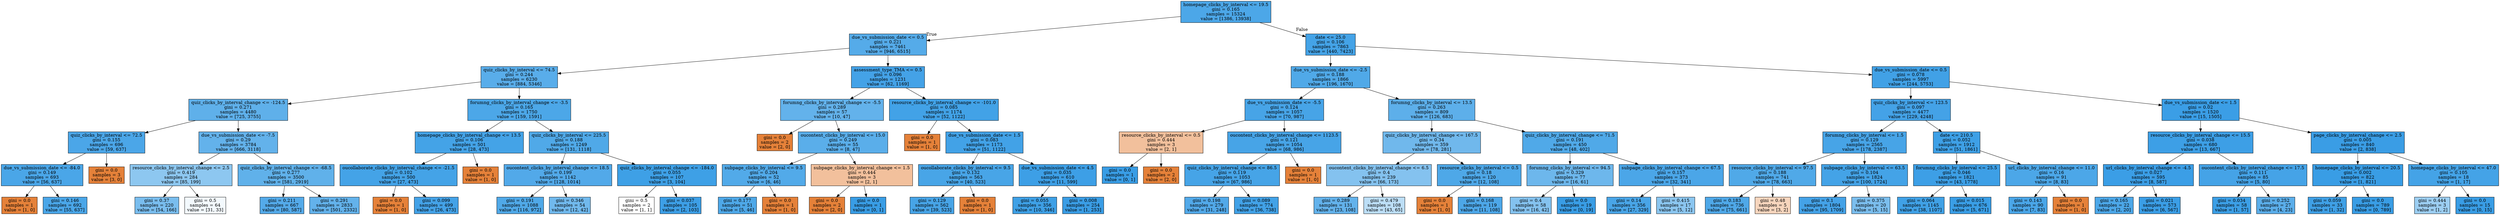 digraph Tree {
node [shape=box, style="filled", color="black"] ;
0 [label="homepage_clicks_by_interval <= 19.5\ngini = 0.165\nsamples = 15324\nvalue = [1386, 13938]", fillcolor="#399de5e6"] ;
1 [label="due_vs_submission_date <= 0.5\ngini = 0.221\nsamples = 7461\nvalue = [946, 6515]", fillcolor="#399de5da"] ;
0 -> 1 [labeldistance=2.5, labelangle=45, headlabel="True"] ;
2 [label="quiz_clicks_by_interval <= 74.5\ngini = 0.244\nsamples = 6230\nvalue = [884, 5346]", fillcolor="#399de5d5"] ;
1 -> 2 ;
3 [label="quiz_clicks_by_interval_change <= -124.5\ngini = 0.271\nsamples = 4480\nvalue = [725, 3755]", fillcolor="#399de5ce"] ;
2 -> 3 ;
4 [label="quiz_clicks_by_interval <= 72.5\ngini = 0.155\nsamples = 696\nvalue = [59, 637]", fillcolor="#399de5e7"] ;
3 -> 4 ;
5 [label="due_vs_submission_date <= -84.0\ngini = 0.149\nsamples = 693\nvalue = [56, 637]", fillcolor="#399de5e9"] ;
4 -> 5 ;
6 [label="gini = 0.0\nsamples = 1\nvalue = [1, 0]", fillcolor="#e58139ff"] ;
5 -> 6 ;
7 [label="gini = 0.146\nsamples = 692\nvalue = [55, 637]", fillcolor="#399de5e9"] ;
5 -> 7 ;
8 [label="gini = 0.0\nsamples = 3\nvalue = [3, 0]", fillcolor="#e58139ff"] ;
4 -> 8 ;
9 [label="due_vs_submission_date <= -7.5\ngini = 0.29\nsamples = 3784\nvalue = [666, 3118]", fillcolor="#399de5c9"] ;
3 -> 9 ;
10 [label="resource_clicks_by_interval_change <= 2.5\ngini = 0.419\nsamples = 284\nvalue = [85, 199]", fillcolor="#399de592"] ;
9 -> 10 ;
11 [label="gini = 0.37\nsamples = 220\nvalue = [54, 166]", fillcolor="#399de5ac"] ;
10 -> 11 ;
12 [label="gini = 0.5\nsamples = 64\nvalue = [31, 33]", fillcolor="#399de50f"] ;
10 -> 12 ;
13 [label="quiz_clicks_by_interval_change <= -68.5\ngini = 0.277\nsamples = 3500\nvalue = [581, 2919]", fillcolor="#399de5cc"] ;
9 -> 13 ;
14 [label="gini = 0.211\nsamples = 667\nvalue = [80, 587]", fillcolor="#399de5dc"] ;
13 -> 14 ;
15 [label="gini = 0.291\nsamples = 2833\nvalue = [501, 2332]", fillcolor="#399de5c8"] ;
13 -> 15 ;
16 [label="forumng_clicks_by_interval_change <= -3.5\ngini = 0.165\nsamples = 1750\nvalue = [159, 1591]", fillcolor="#399de5e6"] ;
2 -> 16 ;
17 [label="homepage_clicks_by_interval_change <= 13.5\ngini = 0.106\nsamples = 501\nvalue = [28, 473]", fillcolor="#399de5f0"] ;
16 -> 17 ;
18 [label="oucollaborate_clicks_by_interval_change <= -21.5\ngini = 0.102\nsamples = 500\nvalue = [27, 473]", fillcolor="#399de5f0"] ;
17 -> 18 ;
19 [label="gini = 0.0\nsamples = 1\nvalue = [1, 0]", fillcolor="#e58139ff"] ;
18 -> 19 ;
20 [label="gini = 0.099\nsamples = 499\nvalue = [26, 473]", fillcolor="#399de5f1"] ;
18 -> 20 ;
21 [label="gini = 0.0\nsamples = 1\nvalue = [1, 0]", fillcolor="#e58139ff"] ;
17 -> 21 ;
22 [label="quiz_clicks_by_interval <= 225.5\ngini = 0.188\nsamples = 1249\nvalue = [131, 1118]", fillcolor="#399de5e1"] ;
16 -> 22 ;
23 [label="oucontent_clicks_by_interval_change <= 18.5\ngini = 0.199\nsamples = 1142\nvalue = [128, 1014]", fillcolor="#399de5df"] ;
22 -> 23 ;
24 [label="gini = 0.191\nsamples = 1088\nvalue = [116, 972]", fillcolor="#399de5e1"] ;
23 -> 24 ;
25 [label="gini = 0.346\nsamples = 54\nvalue = [12, 42]", fillcolor="#399de5b6"] ;
23 -> 25 ;
26 [label="quiz_clicks_by_interval_change <= -184.0\ngini = 0.055\nsamples = 107\nvalue = [3, 104]", fillcolor="#399de5f8"] ;
22 -> 26 ;
27 [label="gini = 0.5\nsamples = 2\nvalue = [1, 1]", fillcolor="#e5813900"] ;
26 -> 27 ;
28 [label="gini = 0.037\nsamples = 105\nvalue = [2, 103]", fillcolor="#399de5fa"] ;
26 -> 28 ;
29 [label="assessment_type_TMA <= 0.5\ngini = 0.096\nsamples = 1231\nvalue = [62, 1169]", fillcolor="#399de5f1"] ;
1 -> 29 ;
30 [label="forumng_clicks_by_interval_change <= -5.5\ngini = 0.289\nsamples = 57\nvalue = [10, 47]", fillcolor="#399de5c9"] ;
29 -> 30 ;
31 [label="gini = 0.0\nsamples = 2\nvalue = [2, 0]", fillcolor="#e58139ff"] ;
30 -> 31 ;
32 [label="oucontent_clicks_by_interval <= 15.0\ngini = 0.249\nsamples = 55\nvalue = [8, 47]", fillcolor="#399de5d4"] ;
30 -> 32 ;
33 [label="subpage_clicks_by_interval <= 9.5\ngini = 0.204\nsamples = 52\nvalue = [6, 46]", fillcolor="#399de5de"] ;
32 -> 33 ;
34 [label="gini = 0.177\nsamples = 51\nvalue = [5, 46]", fillcolor="#399de5e3"] ;
33 -> 34 ;
35 [label="gini = 0.0\nsamples = 1\nvalue = [1, 0]", fillcolor="#e58139ff"] ;
33 -> 35 ;
36 [label="subpage_clicks_by_interval_change <= 1.5\ngini = 0.444\nsamples = 3\nvalue = [2, 1]", fillcolor="#e581397f"] ;
32 -> 36 ;
37 [label="gini = 0.0\nsamples = 2\nvalue = [2, 0]", fillcolor="#e58139ff"] ;
36 -> 37 ;
38 [label="gini = 0.0\nsamples = 1\nvalue = [0, 1]", fillcolor="#399de5ff"] ;
36 -> 38 ;
39 [label="resource_clicks_by_interval_change <= -101.0\ngini = 0.085\nsamples = 1174\nvalue = [52, 1122]", fillcolor="#399de5f3"] ;
29 -> 39 ;
40 [label="gini = 0.0\nsamples = 1\nvalue = [1, 0]", fillcolor="#e58139ff"] ;
39 -> 40 ;
41 [label="due_vs_submission_date <= 1.5\ngini = 0.083\nsamples = 1173\nvalue = [51, 1122]", fillcolor="#399de5f3"] ;
39 -> 41 ;
42 [label="oucollaborate_clicks_by_interval <= 9.5\ngini = 0.132\nsamples = 563\nvalue = [40, 523]", fillcolor="#399de5eb"] ;
41 -> 42 ;
43 [label="gini = 0.129\nsamples = 562\nvalue = [39, 523]", fillcolor="#399de5ec"] ;
42 -> 43 ;
44 [label="gini = 0.0\nsamples = 1\nvalue = [1, 0]", fillcolor="#e58139ff"] ;
42 -> 44 ;
45 [label="due_vs_submission_date <= 4.5\ngini = 0.035\nsamples = 610\nvalue = [11, 599]", fillcolor="#399de5fa"] ;
41 -> 45 ;
46 [label="gini = 0.055\nsamples = 356\nvalue = [10, 346]", fillcolor="#399de5f8"] ;
45 -> 46 ;
47 [label="gini = 0.008\nsamples = 254\nvalue = [1, 253]", fillcolor="#399de5fe"] ;
45 -> 47 ;
48 [label="date <= 25.0\ngini = 0.106\nsamples = 7863\nvalue = [440, 7423]", fillcolor="#399de5f0"] ;
0 -> 48 [labeldistance=2.5, labelangle=-45, headlabel="False"] ;
49 [label="due_vs_submission_date <= -2.5\ngini = 0.188\nsamples = 1866\nvalue = [196, 1670]", fillcolor="#399de5e1"] ;
48 -> 49 ;
50 [label="due_vs_submission_date <= -5.5\ngini = 0.124\nsamples = 1057\nvalue = [70, 987]", fillcolor="#399de5ed"] ;
49 -> 50 ;
51 [label="resource_clicks_by_interval <= 0.5\ngini = 0.444\nsamples = 3\nvalue = [2, 1]", fillcolor="#e581397f"] ;
50 -> 51 ;
52 [label="gini = 0.0\nsamples = 1\nvalue = [0, 1]", fillcolor="#399de5ff"] ;
51 -> 52 ;
53 [label="gini = 0.0\nsamples = 2\nvalue = [2, 0]", fillcolor="#e58139ff"] ;
51 -> 53 ;
54 [label="oucontent_clicks_by_interval_change <= 1123.5\ngini = 0.121\nsamples = 1054\nvalue = [68, 986]", fillcolor="#399de5ed"] ;
50 -> 54 ;
55 [label="quiz_clicks_by_interval_change <= 86.5\ngini = 0.119\nsamples = 1053\nvalue = [67, 986]", fillcolor="#399de5ee"] ;
54 -> 55 ;
56 [label="gini = 0.198\nsamples = 279\nvalue = [31, 248]", fillcolor="#399de5df"] ;
55 -> 56 ;
57 [label="gini = 0.089\nsamples = 774\nvalue = [36, 738]", fillcolor="#399de5f3"] ;
55 -> 57 ;
58 [label="gini = 0.0\nsamples = 1\nvalue = [1, 0]", fillcolor="#e58139ff"] ;
54 -> 58 ;
59 [label="forumng_clicks_by_interval <= 13.5\ngini = 0.263\nsamples = 809\nvalue = [126, 683]", fillcolor="#399de5d0"] ;
49 -> 59 ;
60 [label="quiz_clicks_by_interval_change <= 167.5\ngini = 0.34\nsamples = 359\nvalue = [78, 281]", fillcolor="#399de5b8"] ;
59 -> 60 ;
61 [label="oucontent_clicks_by_interval_change <= 6.5\ngini = 0.4\nsamples = 239\nvalue = [66, 173]", fillcolor="#399de59e"] ;
60 -> 61 ;
62 [label="gini = 0.289\nsamples = 131\nvalue = [23, 108]", fillcolor="#399de5c9"] ;
61 -> 62 ;
63 [label="gini = 0.479\nsamples = 108\nvalue = [43, 65]", fillcolor="#399de556"] ;
61 -> 63 ;
64 [label="resource_clicks_by_interval <= 0.5\ngini = 0.18\nsamples = 120\nvalue = [12, 108]", fillcolor="#399de5e3"] ;
60 -> 64 ;
65 [label="gini = 0.0\nsamples = 1\nvalue = [1, 0]", fillcolor="#e58139ff"] ;
64 -> 65 ;
66 [label="gini = 0.168\nsamples = 119\nvalue = [11, 108]", fillcolor="#399de5e5"] ;
64 -> 66 ;
67 [label="quiz_clicks_by_interval_change <= 71.5\ngini = 0.191\nsamples = 450\nvalue = [48, 402]", fillcolor="#399de5e1"] ;
59 -> 67 ;
68 [label="forumng_clicks_by_interval <= 94.5\ngini = 0.329\nsamples = 77\nvalue = [16, 61]", fillcolor="#399de5bc"] ;
67 -> 68 ;
69 [label="gini = 0.4\nsamples = 58\nvalue = [16, 42]", fillcolor="#399de59e"] ;
68 -> 69 ;
70 [label="gini = 0.0\nsamples = 19\nvalue = [0, 19]", fillcolor="#399de5ff"] ;
68 -> 70 ;
71 [label="subpage_clicks_by_interval_change <= 67.5\ngini = 0.157\nsamples = 373\nvalue = [32, 341]", fillcolor="#399de5e7"] ;
67 -> 71 ;
72 [label="gini = 0.14\nsamples = 356\nvalue = [27, 329]", fillcolor="#399de5ea"] ;
71 -> 72 ;
73 [label="gini = 0.415\nsamples = 17\nvalue = [5, 12]", fillcolor="#399de595"] ;
71 -> 73 ;
74 [label="due_vs_submission_date <= 0.5\ngini = 0.078\nsamples = 5997\nvalue = [244, 5753]", fillcolor="#399de5f4"] ;
48 -> 74 ;
75 [label="quiz_clicks_by_interval <= 123.5\ngini = 0.097\nsamples = 4477\nvalue = [229, 4248]", fillcolor="#399de5f1"] ;
74 -> 75 ;
76 [label="forumng_clicks_by_interval <= 1.5\ngini = 0.129\nsamples = 2565\nvalue = [178, 2387]", fillcolor="#399de5ec"] ;
75 -> 76 ;
77 [label="resource_clicks_by_interval <= 97.5\ngini = 0.188\nsamples = 741\nvalue = [78, 663]", fillcolor="#399de5e1"] ;
76 -> 77 ;
78 [label="gini = 0.183\nsamples = 736\nvalue = [75, 661]", fillcolor="#399de5e2"] ;
77 -> 78 ;
79 [label="gini = 0.48\nsamples = 5\nvalue = [3, 2]", fillcolor="#e5813955"] ;
77 -> 79 ;
80 [label="subpage_clicks_by_interval <= 63.5\ngini = 0.104\nsamples = 1824\nvalue = [100, 1724]", fillcolor="#399de5f0"] ;
76 -> 80 ;
81 [label="gini = 0.1\nsamples = 1804\nvalue = [95, 1709]", fillcolor="#399de5f1"] ;
80 -> 81 ;
82 [label="gini = 0.375\nsamples = 20\nvalue = [5, 15]", fillcolor="#399de5aa"] ;
80 -> 82 ;
83 [label="date <= 210.5\ngini = 0.052\nsamples = 1912\nvalue = [51, 1861]", fillcolor="#399de5f8"] ;
75 -> 83 ;
84 [label="forumng_clicks_by_interval <= 25.5\ngini = 0.046\nsamples = 1821\nvalue = [43, 1778]", fillcolor="#399de5f9"] ;
83 -> 84 ;
85 [label="gini = 0.064\nsamples = 1145\nvalue = [38, 1107]", fillcolor="#399de5f6"] ;
84 -> 85 ;
86 [label="gini = 0.015\nsamples = 676\nvalue = [5, 671]", fillcolor="#399de5fd"] ;
84 -> 86 ;
87 [label="url_clicks_by_interval_change <= 11.0\ngini = 0.16\nsamples = 91\nvalue = [8, 83]", fillcolor="#399de5e6"] ;
83 -> 87 ;
88 [label="gini = 0.143\nsamples = 90\nvalue = [7, 83]", fillcolor="#399de5e9"] ;
87 -> 88 ;
89 [label="gini = 0.0\nsamples = 1\nvalue = [1, 0]", fillcolor="#e58139ff"] ;
87 -> 89 ;
90 [label="due_vs_submission_date <= 1.5\ngini = 0.02\nsamples = 1520\nvalue = [15, 1505]", fillcolor="#399de5fc"] ;
74 -> 90 ;
91 [label="resource_clicks_by_interval_change <= 15.5\ngini = 0.038\nsamples = 680\nvalue = [13, 667]", fillcolor="#399de5fa"] ;
90 -> 91 ;
92 [label="url_clicks_by_interval_change <= -4.5\ngini = 0.027\nsamples = 595\nvalue = [8, 587]", fillcolor="#399de5fc"] ;
91 -> 92 ;
93 [label="gini = 0.165\nsamples = 22\nvalue = [2, 20]", fillcolor="#399de5e6"] ;
92 -> 93 ;
94 [label="gini = 0.021\nsamples = 573\nvalue = [6, 567]", fillcolor="#399de5fc"] ;
92 -> 94 ;
95 [label="oucontent_clicks_by_interval_change <= 17.5\ngini = 0.111\nsamples = 85\nvalue = [5, 80]", fillcolor="#399de5ef"] ;
91 -> 95 ;
96 [label="gini = 0.034\nsamples = 58\nvalue = [1, 57]", fillcolor="#399de5fb"] ;
95 -> 96 ;
97 [label="gini = 0.252\nsamples = 27\nvalue = [4, 23]", fillcolor="#399de5d3"] ;
95 -> 97 ;
98 [label="page_clicks_by_interval_change <= 2.5\ngini = 0.005\nsamples = 840\nvalue = [2, 838]", fillcolor="#399de5fe"] ;
90 -> 98 ;
99 [label="homepage_clicks_by_interval <= 20.5\ngini = 0.002\nsamples = 822\nvalue = [1, 821]", fillcolor="#399de5ff"] ;
98 -> 99 ;
100 [label="gini = 0.059\nsamples = 33\nvalue = [1, 32]", fillcolor="#399de5f7"] ;
99 -> 100 ;
101 [label="gini = 0.0\nsamples = 789\nvalue = [0, 789]", fillcolor="#399de5ff"] ;
99 -> 101 ;
102 [label="homepage_clicks_by_interval <= 47.0\ngini = 0.105\nsamples = 18\nvalue = [1, 17]", fillcolor="#399de5f0"] ;
98 -> 102 ;
103 [label="gini = 0.444\nsamples = 3\nvalue = [1, 2]", fillcolor="#399de57f"] ;
102 -> 103 ;
104 [label="gini = 0.0\nsamples = 15\nvalue = [0, 15]", fillcolor="#399de5ff"] ;
102 -> 104 ;
}